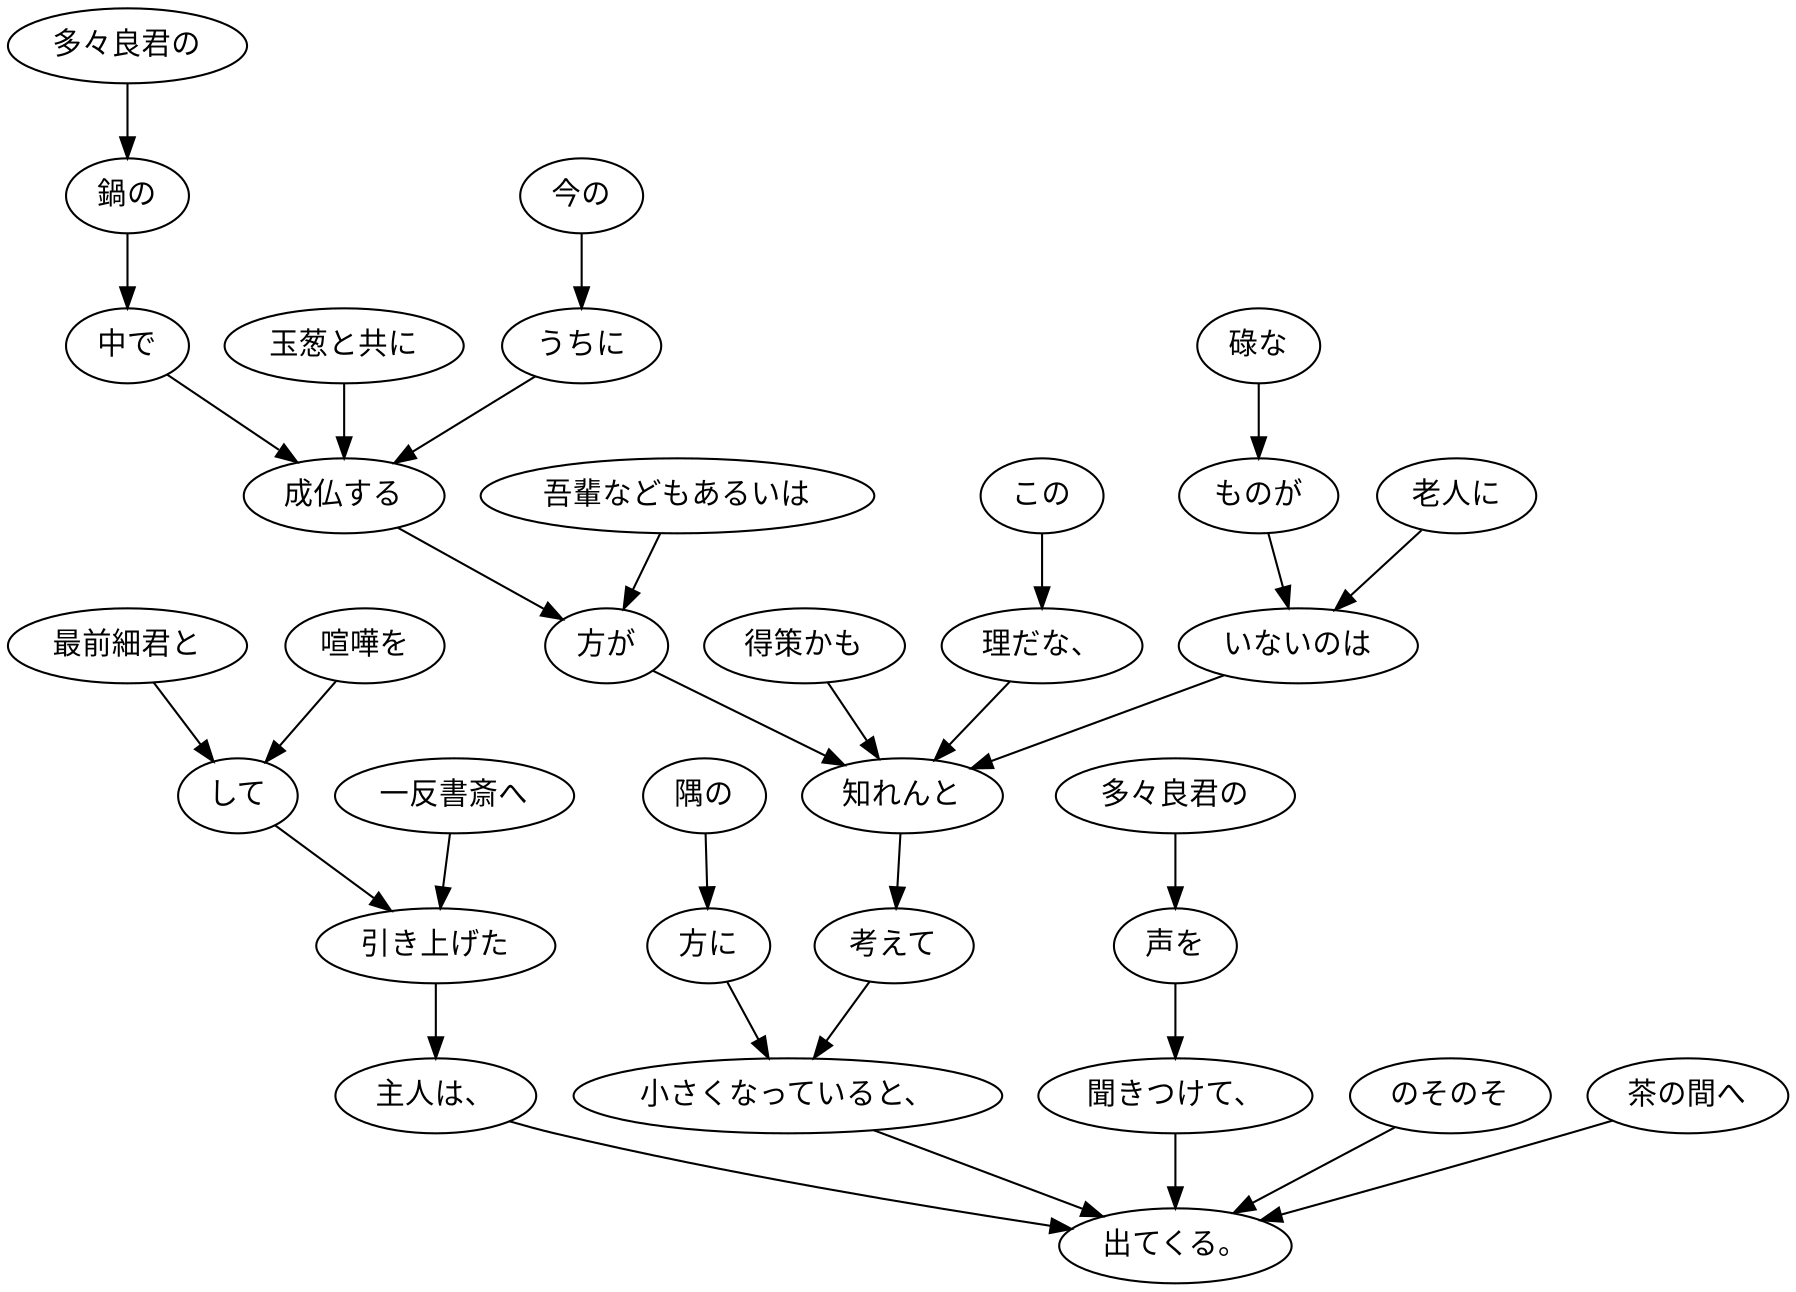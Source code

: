 digraph graph3075 {
	node0 [label="老人に"];
	node1 [label="碌な"];
	node2 [label="ものが"];
	node3 [label="いないのは"];
	node4 [label="この"];
	node5 [label="理だな、"];
	node6 [label="吾輩などもあるいは"];
	node7 [label="今の"];
	node8 [label="うちに"];
	node9 [label="多々良君の"];
	node10 [label="鍋の"];
	node11 [label="中で"];
	node12 [label="玉葱と共に"];
	node13 [label="成仏する"];
	node14 [label="方が"];
	node15 [label="得策かも"];
	node16 [label="知れんと"];
	node17 [label="考えて"];
	node18 [label="隅の"];
	node19 [label="方に"];
	node20 [label="小さくなっていると、"];
	node21 [label="最前細君と"];
	node22 [label="喧嘩を"];
	node23 [label="して"];
	node24 [label="一反書斎へ"];
	node25 [label="引き上げた"];
	node26 [label="主人は、"];
	node27 [label="多々良君の"];
	node28 [label="声を"];
	node29 [label="聞きつけて、"];
	node30 [label="のそのそ"];
	node31 [label="茶の間へ"];
	node32 [label="出てくる。"];
	node0 -> node3;
	node1 -> node2;
	node2 -> node3;
	node3 -> node16;
	node4 -> node5;
	node5 -> node16;
	node6 -> node14;
	node7 -> node8;
	node8 -> node13;
	node9 -> node10;
	node10 -> node11;
	node11 -> node13;
	node12 -> node13;
	node13 -> node14;
	node14 -> node16;
	node15 -> node16;
	node16 -> node17;
	node17 -> node20;
	node18 -> node19;
	node19 -> node20;
	node20 -> node32;
	node21 -> node23;
	node22 -> node23;
	node23 -> node25;
	node24 -> node25;
	node25 -> node26;
	node26 -> node32;
	node27 -> node28;
	node28 -> node29;
	node29 -> node32;
	node30 -> node32;
	node31 -> node32;
}
